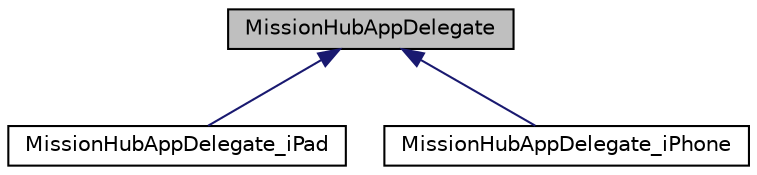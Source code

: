 digraph G
{
  edge [fontname="Helvetica",fontsize="10",labelfontname="Helvetica",labelfontsize="10"];
  node [fontname="Helvetica",fontsize="10",shape=record];
  Node1 [label="MissionHubAppDelegate",height=0.2,width=0.4,color="black", fillcolor="grey75", style="filled" fontcolor="black"];
  Node1 -> Node2 [dir="back",color="midnightblue",fontsize="10",style="solid",fontname="Helvetica"];
  Node2 [label="MissionHubAppDelegate_iPad",height=0.2,width=0.4,color="black", fillcolor="white", style="filled",URL="$interface_mission_hub_app_delegate__i_pad.html"];
  Node1 -> Node3 [dir="back",color="midnightblue",fontsize="10",style="solid",fontname="Helvetica"];
  Node3 [label="MissionHubAppDelegate_iPhone",height=0.2,width=0.4,color="black", fillcolor="white", style="filled",URL="$interface_mission_hub_app_delegate__i_phone.html"];
}
